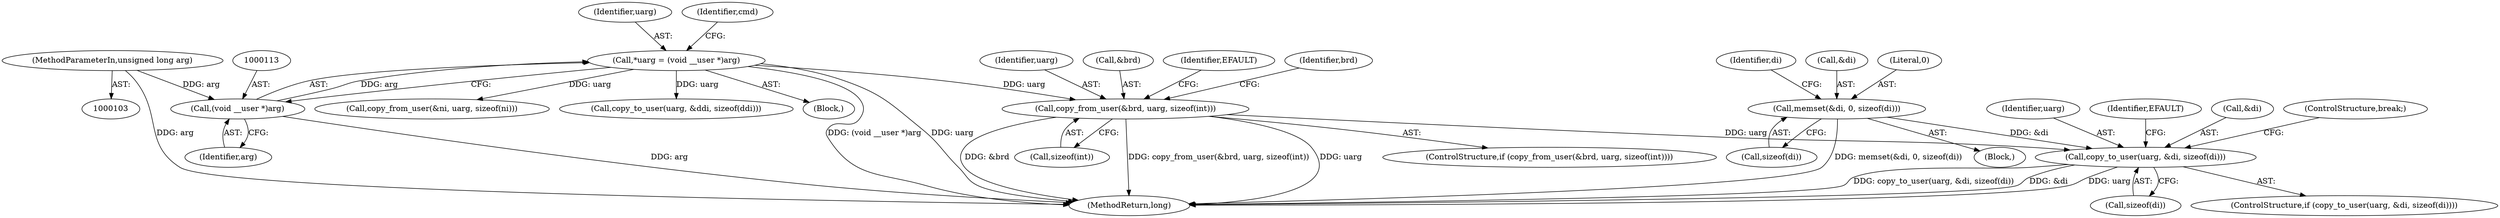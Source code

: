 digraph "0_linux_4b6184336ebb5c8dc1eae7f7ab46ee608a748b05@API" {
"1000284" [label="(Call,copy_to_user(uarg, &di, sizeof(di)))"];
"1000162" [label="(Call,copy_from_user(&brd, uarg, sizeof(int)))"];
"1000110" [label="(Call,*uarg = (void __user *)arg)"];
"1000112" [label="(Call,(void __user *)arg)"];
"1000106" [label="(MethodParameterIn,unsigned long arg)"];
"1000182" [label="(Call,memset(&di, 0, sizeof(di)))"];
"1000285" [label="(Identifier,uarg)"];
"1000292" [label="(Identifier,EFAULT)"];
"1000182" [label="(Call,memset(&di, 0, sizeof(di)))"];
"1000166" [label="(Call,sizeof(int))"];
"1000311" [label="(Call,copy_from_user(&ni, uarg, sizeof(ni)))"];
"1000186" [label="(Call,sizeof(di))"];
"1000284" [label="(Call,copy_to_user(uarg, &di, sizeof(di)))"];
"1000111" [label="(Identifier,uarg)"];
"1000165" [label="(Identifier,uarg)"];
"1000286" [label="(Call,&di)"];
"1000110" [label="(Call,*uarg = (void __user *)arg)"];
"1000190" [label="(Identifier,di)"];
"1000161" [label="(ControlStructure,if (copy_from_user(&brd, uarg, sizeof(int))))"];
"1000147" [label="(Call,copy_to_user(uarg, &ddi, sizeof(ddi)))"];
"1000183" [label="(Call,&di)"];
"1000107" [label="(Block,)"];
"1000162" [label="(Call,copy_from_user(&brd, uarg, sizeof(int)))"];
"1000293" [label="(ControlStructure,break;)"];
"1000112" [label="(Call,(void __user *)arg)"];
"1000163" [label="(Call,&brd)"];
"1000623" [label="(MethodReturn,long)"];
"1000106" [label="(MethodParameterIn,unsigned long arg)"];
"1000116" [label="(Identifier,cmd)"];
"1000283" [label="(ControlStructure,if (copy_to_user(uarg, &di, sizeof(di))))"];
"1000288" [label="(Call,sizeof(di))"];
"1000170" [label="(Identifier,EFAULT)"];
"1000174" [label="(Identifier,brd)"];
"1000114" [label="(Identifier,arg)"];
"1000158" [label="(Block,)"];
"1000185" [label="(Literal,0)"];
"1000284" -> "1000283"  [label="AST: "];
"1000284" -> "1000288"  [label="CFG: "];
"1000285" -> "1000284"  [label="AST: "];
"1000286" -> "1000284"  [label="AST: "];
"1000288" -> "1000284"  [label="AST: "];
"1000292" -> "1000284"  [label="CFG: "];
"1000293" -> "1000284"  [label="CFG: "];
"1000284" -> "1000623"  [label="DDG: &di"];
"1000284" -> "1000623"  [label="DDG: uarg"];
"1000284" -> "1000623"  [label="DDG: copy_to_user(uarg, &di, sizeof(di))"];
"1000162" -> "1000284"  [label="DDG: uarg"];
"1000182" -> "1000284"  [label="DDG: &di"];
"1000162" -> "1000161"  [label="AST: "];
"1000162" -> "1000166"  [label="CFG: "];
"1000163" -> "1000162"  [label="AST: "];
"1000165" -> "1000162"  [label="AST: "];
"1000166" -> "1000162"  [label="AST: "];
"1000170" -> "1000162"  [label="CFG: "];
"1000174" -> "1000162"  [label="CFG: "];
"1000162" -> "1000623"  [label="DDG: &brd"];
"1000162" -> "1000623"  [label="DDG: copy_from_user(&brd, uarg, sizeof(int))"];
"1000162" -> "1000623"  [label="DDG: uarg"];
"1000110" -> "1000162"  [label="DDG: uarg"];
"1000110" -> "1000107"  [label="AST: "];
"1000110" -> "1000112"  [label="CFG: "];
"1000111" -> "1000110"  [label="AST: "];
"1000112" -> "1000110"  [label="AST: "];
"1000116" -> "1000110"  [label="CFG: "];
"1000110" -> "1000623"  [label="DDG: (void __user *)arg"];
"1000110" -> "1000623"  [label="DDG: uarg"];
"1000112" -> "1000110"  [label="DDG: arg"];
"1000110" -> "1000147"  [label="DDG: uarg"];
"1000110" -> "1000311"  [label="DDG: uarg"];
"1000112" -> "1000114"  [label="CFG: "];
"1000113" -> "1000112"  [label="AST: "];
"1000114" -> "1000112"  [label="AST: "];
"1000112" -> "1000623"  [label="DDG: arg"];
"1000106" -> "1000112"  [label="DDG: arg"];
"1000106" -> "1000103"  [label="AST: "];
"1000106" -> "1000623"  [label="DDG: arg"];
"1000182" -> "1000158"  [label="AST: "];
"1000182" -> "1000186"  [label="CFG: "];
"1000183" -> "1000182"  [label="AST: "];
"1000185" -> "1000182"  [label="AST: "];
"1000186" -> "1000182"  [label="AST: "];
"1000190" -> "1000182"  [label="CFG: "];
"1000182" -> "1000623"  [label="DDG: memset(&di, 0, sizeof(di))"];
}
